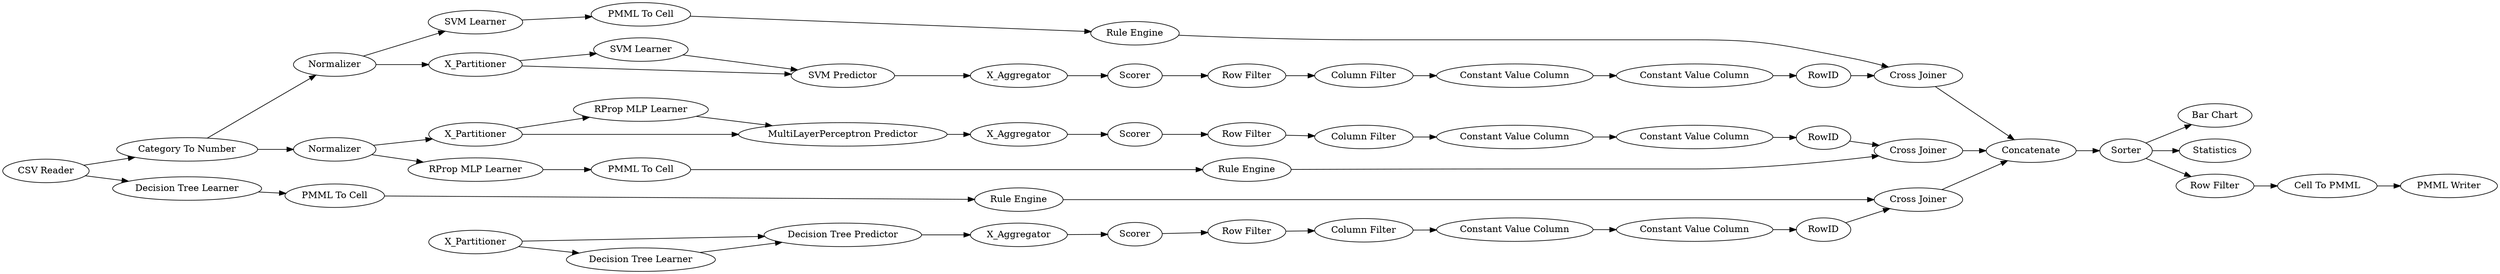 digraph {
	"-1268233435399451134_34" [label="Rule Engine"]
	"-658643075444218941_292" [label="Constant Value Column"]
	"-1268233435399451134_294" [label="Column Filter"]
	"6804121105676928911_9" [label="Row Filter"]
	"-1268233435399451134_292" [label="Constant Value Column"]
	"-658643075444218941_40" [label=Normalizer]
	"6804121105676928911_34" [label="Rule Engine"]
	"-1268233435399451134_32" [label="Decision Tree Predictor"]
	"-658643075444218941_34" [label="PMML To Cell"]
	"-9119067606616895150_58" [label="Category To Number"]
	"-1268233435399451134_39" [label=Scorer]
	"-9119067606616895150_62" [label="CSV Reader"]
	"6804121105676928911_293" [label=RowID]
	"-658643075444218941_35" [label="Rule Engine"]
	"-1268233435399451134_293" [label=RowID]
	"-9119067606616895150_59" [label="Bar Chart"]
	"-1268233435399451134_28" [label="PMML To Cell"]
	"-658643075444218941_33" [label="SVM Learner"]
	"-9119067606616895150_61" [label="PMML Writer"]
	"-658643075444218941_293" [label=RowID]
	"6804121105676928911_31" [label="RProp MLP Learner"]
	"-658643075444218941_31" [label="SVM Learner"]
	"-658643075444218941_32" [label="SVM Predictor"]
	"-1268233435399451134_38" [label="Cross Joiner"]
	"6804121105676928911_22" [label="PMML To Cell"]
	"-658643075444218941_2" [label=X_Partitioner]
	"-1268233435399451134_2" [label=X_Partitioner]
	"-1268233435399451134_31" [label="Decision Tree Learner"]
	"-658643075444218941_290" [label="Constant Value Column"]
	"6804121105676928911_39" [label=Normalizer]
	"6804121105676928911_7" [label=X_Aggregator]
	"-658643075444218941_9" [label="Row Filter"]
	"-658643075444218941_7" [label=X_Aggregator]
	"6804121105676928911_292" [label="Constant Value Column"]
	"-1268233435399451134_33" [label="Decision Tree Learner"]
	"6804121105676928911_290" [label="Constant Value Column"]
	"-9119067606616895150_54" [label="Cell To PMML"]
	"6804121105676928911_2" [label=X_Partitioner]
	"-1268233435399451134_9" [label="Row Filter"]
	"-658643075444218941_39" [label="Cross Joiner"]
	"-1268233435399451134_7" [label=X_Aggregator]
	"6804121105676928911_35" [label="RProp MLP Learner"]
	"-9119067606616895150_60" [label=Concatenate]
	"-1268233435399451134_290" [label="Constant Value Column"]
	"-658643075444218941_41" [label=Scorer]
	"-9119067606616895150_63" [label=Statistics]
	"-658643075444218941_294" [label="Column Filter"]
	"-9119067606616895150_52" [label=Sorter]
	"6804121105676928911_38" [label="Cross Joiner"]
	"6804121105676928911_294" [label="Column Filter"]
	"6804121105676928911_32" [label="MultiLayerPerceptron Predictor"]
	"-9119067606616895150_53" [label="Row Filter"]
	"6804121105676928911_40" [label=Scorer]
	"-9119067606616895150_58" -> "-658643075444218941_40"
	"-9119067606616895150_54" -> "-9119067606616895150_61"
	"6804121105676928911_32" -> "6804121105676928911_7"
	"-658643075444218941_2" -> "-658643075444218941_32"
	"6804121105676928911_294" -> "6804121105676928911_290"
	"-658643075444218941_39" -> "-9119067606616895150_60"
	"-1268233435399451134_31" -> "-1268233435399451134_32"
	"-1268233435399451134_2" -> "-1268233435399451134_31"
	"6804121105676928911_39" -> "6804121105676928911_35"
	"6804121105676928911_292" -> "6804121105676928911_293"
	"-1268233435399451134_290" -> "-1268233435399451134_292"
	"-1268233435399451134_7" -> "-1268233435399451134_39"
	"-658643075444218941_35" -> "-658643075444218941_39"
	"-1268233435399451134_33" -> "-1268233435399451134_28"
	"-9119067606616895150_60" -> "-9119067606616895150_52"
	"6804121105676928911_40" -> "6804121105676928911_9"
	"-658643075444218941_292" -> "-658643075444218941_293"
	"-1268233435399451134_38" -> "-9119067606616895150_60"
	"-658643075444218941_7" -> "-658643075444218941_41"
	"-1268233435399451134_34" -> "-1268233435399451134_38"
	"-9119067606616895150_53" -> "-9119067606616895150_54"
	"-1268233435399451134_39" -> "-1268233435399451134_9"
	"-658643075444218941_34" -> "-658643075444218941_35"
	"-9119067606616895150_62" -> "-9119067606616895150_58"
	"6804121105676928911_22" -> "6804121105676928911_34"
	"-1268233435399451134_293" -> "-1268233435399451134_38"
	"-1268233435399451134_28" -> "-1268233435399451134_34"
	"-9119067606616895150_52" -> "-9119067606616895150_53"
	"-9119067606616895150_52" -> "-9119067606616895150_63"
	"-658643075444218941_40" -> "-658643075444218941_2"
	"6804121105676928911_38" -> "-9119067606616895150_60"
	"6804121105676928911_34" -> "6804121105676928911_38"
	"-9119067606616895150_62" -> "-1268233435399451134_33"
	"-658643075444218941_31" -> "-658643075444218941_32"
	"-1268233435399451134_294" -> "-1268233435399451134_290"
	"6804121105676928911_35" -> "6804121105676928911_22"
	"6804121105676928911_39" -> "6804121105676928911_2"
	"6804121105676928911_2" -> "6804121105676928911_32"
	"-658643075444218941_40" -> "-658643075444218941_33"
	"-658643075444218941_290" -> "-658643075444218941_292"
	"-9119067606616895150_52" -> "-9119067606616895150_59"
	"6804121105676928911_293" -> "6804121105676928911_38"
	"-9119067606616895150_58" -> "6804121105676928911_39"
	"-658643075444218941_293" -> "-658643075444218941_39"
	"-1268233435399451134_2" -> "-1268233435399451134_32"
	"-658643075444218941_294" -> "-658643075444218941_290"
	"-1268233435399451134_9" -> "-1268233435399451134_294"
	"-1268233435399451134_32" -> "-1268233435399451134_7"
	"-658643075444218941_41" -> "-658643075444218941_9"
	"6804121105676928911_31" -> "6804121105676928911_32"
	"-658643075444218941_33" -> "-658643075444218941_34"
	"-658643075444218941_32" -> "-658643075444218941_7"
	"-658643075444218941_2" -> "-658643075444218941_31"
	"6804121105676928911_7" -> "6804121105676928911_40"
	"6804121105676928911_2" -> "6804121105676928911_31"
	"6804121105676928911_9" -> "6804121105676928911_294"
	"-658643075444218941_9" -> "-658643075444218941_294"
	"-1268233435399451134_292" -> "-1268233435399451134_293"
	"6804121105676928911_290" -> "6804121105676928911_292"
	rankdir=LR
}
